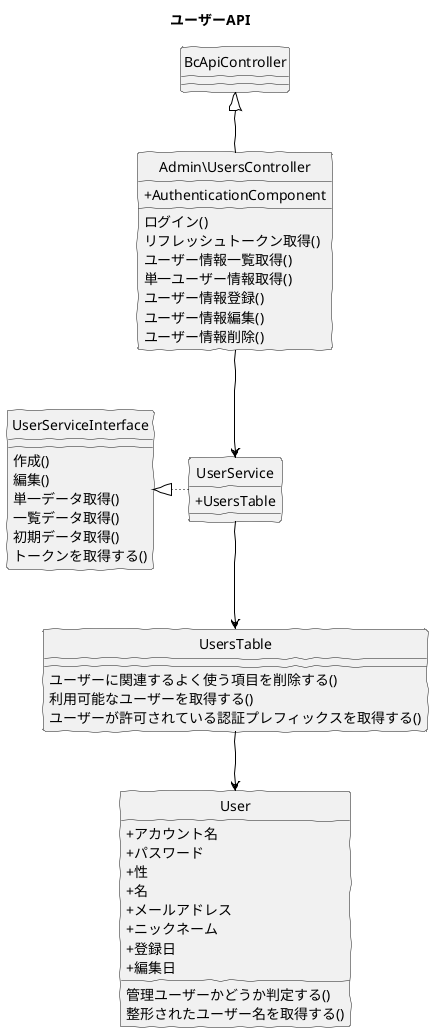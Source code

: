 @startuml
skinparam handwritten true
hide circle
skinparam classAttributeIconSize 0

title ユーザーAPI

class Admin\UsersController {
  + AuthenticationComponent
  ログイン()
  リフレッシュトークン取得()
  ユーザー情報一覧取得()
  単一ユーザー情報取得()
  ユーザー情報登録()
  ユーザー情報編集()
  ユーザー情報削除()
}

class UserService {
  + UsersTable
}

class UserServiceInterface {
  作成()
  編集()
  単一データ取得()
  一覧データ取得()
  初期データ取得()
  トークンを取得する()
}

class UsersTable {
  ユーザーに関連するよく使う項目を削除する()
  利用可能なユーザーを取得する()
  ユーザーが許可されている認証プレフィックスを取得する()
}

class User {
   + アカウント名
   + パスワード
   + 性
   + 名
   + メールアドレス
   + ニックネーム
   + 登録日
   + 編集日
   管理ユーザーかどうか判定する()
   整形されたユーザー名を取得する()
}

Admin\UsersController -down[#Black]-> UserService
Admin\UsersController -up[#Black]-|> BcApiController
UserService -left[dotted,#Black]-|> UserServiceInterface
UserService -down[#Black]-> UsersTable
UsersTable -down[#Black]-> User

@enduml
